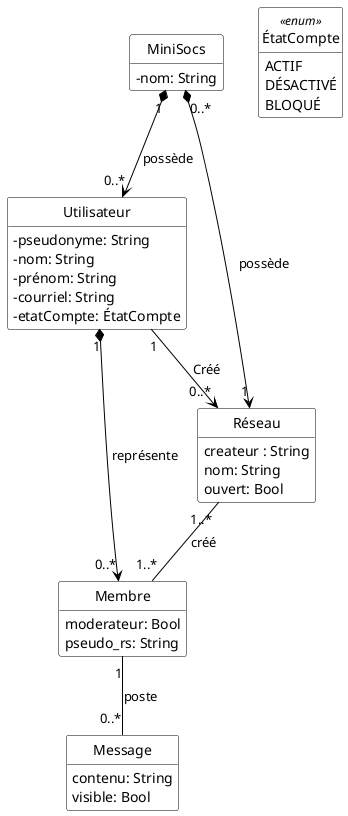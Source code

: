 @startuml

'Diagramme de classes (PlantUML)'

'Configuration charte graphique'
hide empty methods
hide circle
skinparam class {
  BackgroundColor White
  ArrowColor Black
  BorderColor Black
  AttributeIconSize 0
}

'Classes, énumérations, etc.'
class MiniSocs {
  - nom: String
}
class Utilisateur {
  - pseudonyme: String
  - nom: String
  - prénom: String
  - courriel: String
  - etatCompte: ÉtatCompte
}
enum ÉtatCompte <<enum>> {
  ACTIF
  DÉSACTIVÉ
  BLOQUÉ
}
class Réseau {
  createur : String 
  nom: String
  ouvert: Bool
}

class Membre {
  moderateur: Bool
  pseudo_rs: String
}
class Message {
  contenu: String
  visible: Bool
}

'Associations, etc.'
MiniSocs "1" *--> "0..*" Utilisateur : possède
MiniSocs "0..*" *--> "1" Réseau : possède

Réseau "1..*" -- "1..*" Membre: créé

Membre "1" -- "0..*" Message: poste

Utilisateur "1" --> "0..*" Réseau: Créé
Utilisateur "1" *--> "0..*" Membre: représente

'Au besoin, aides pour le positionnement'

@enduml
